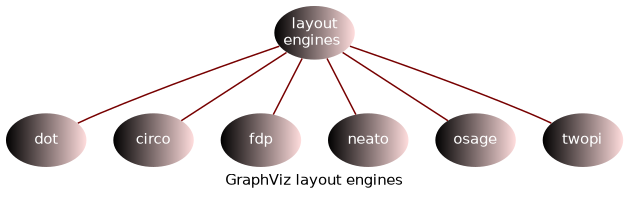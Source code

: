 graph "Layout Engines" {
  label="GraphViz layout engines"
  fontname=Helvetica fontsize=10
  size="4.2,4.2"

  node[
        shape=oval
        style=filled fillcolor="black:#FFDDDD" color=transparent  margin=0
        fontname=Helvetica fontsize=10 penwidth=2 fontcolor=white
  ]
  edge[color="#770000"]

  "layout\nengines " -- {
    dot circo fdp neato osage twopi
  }
}
